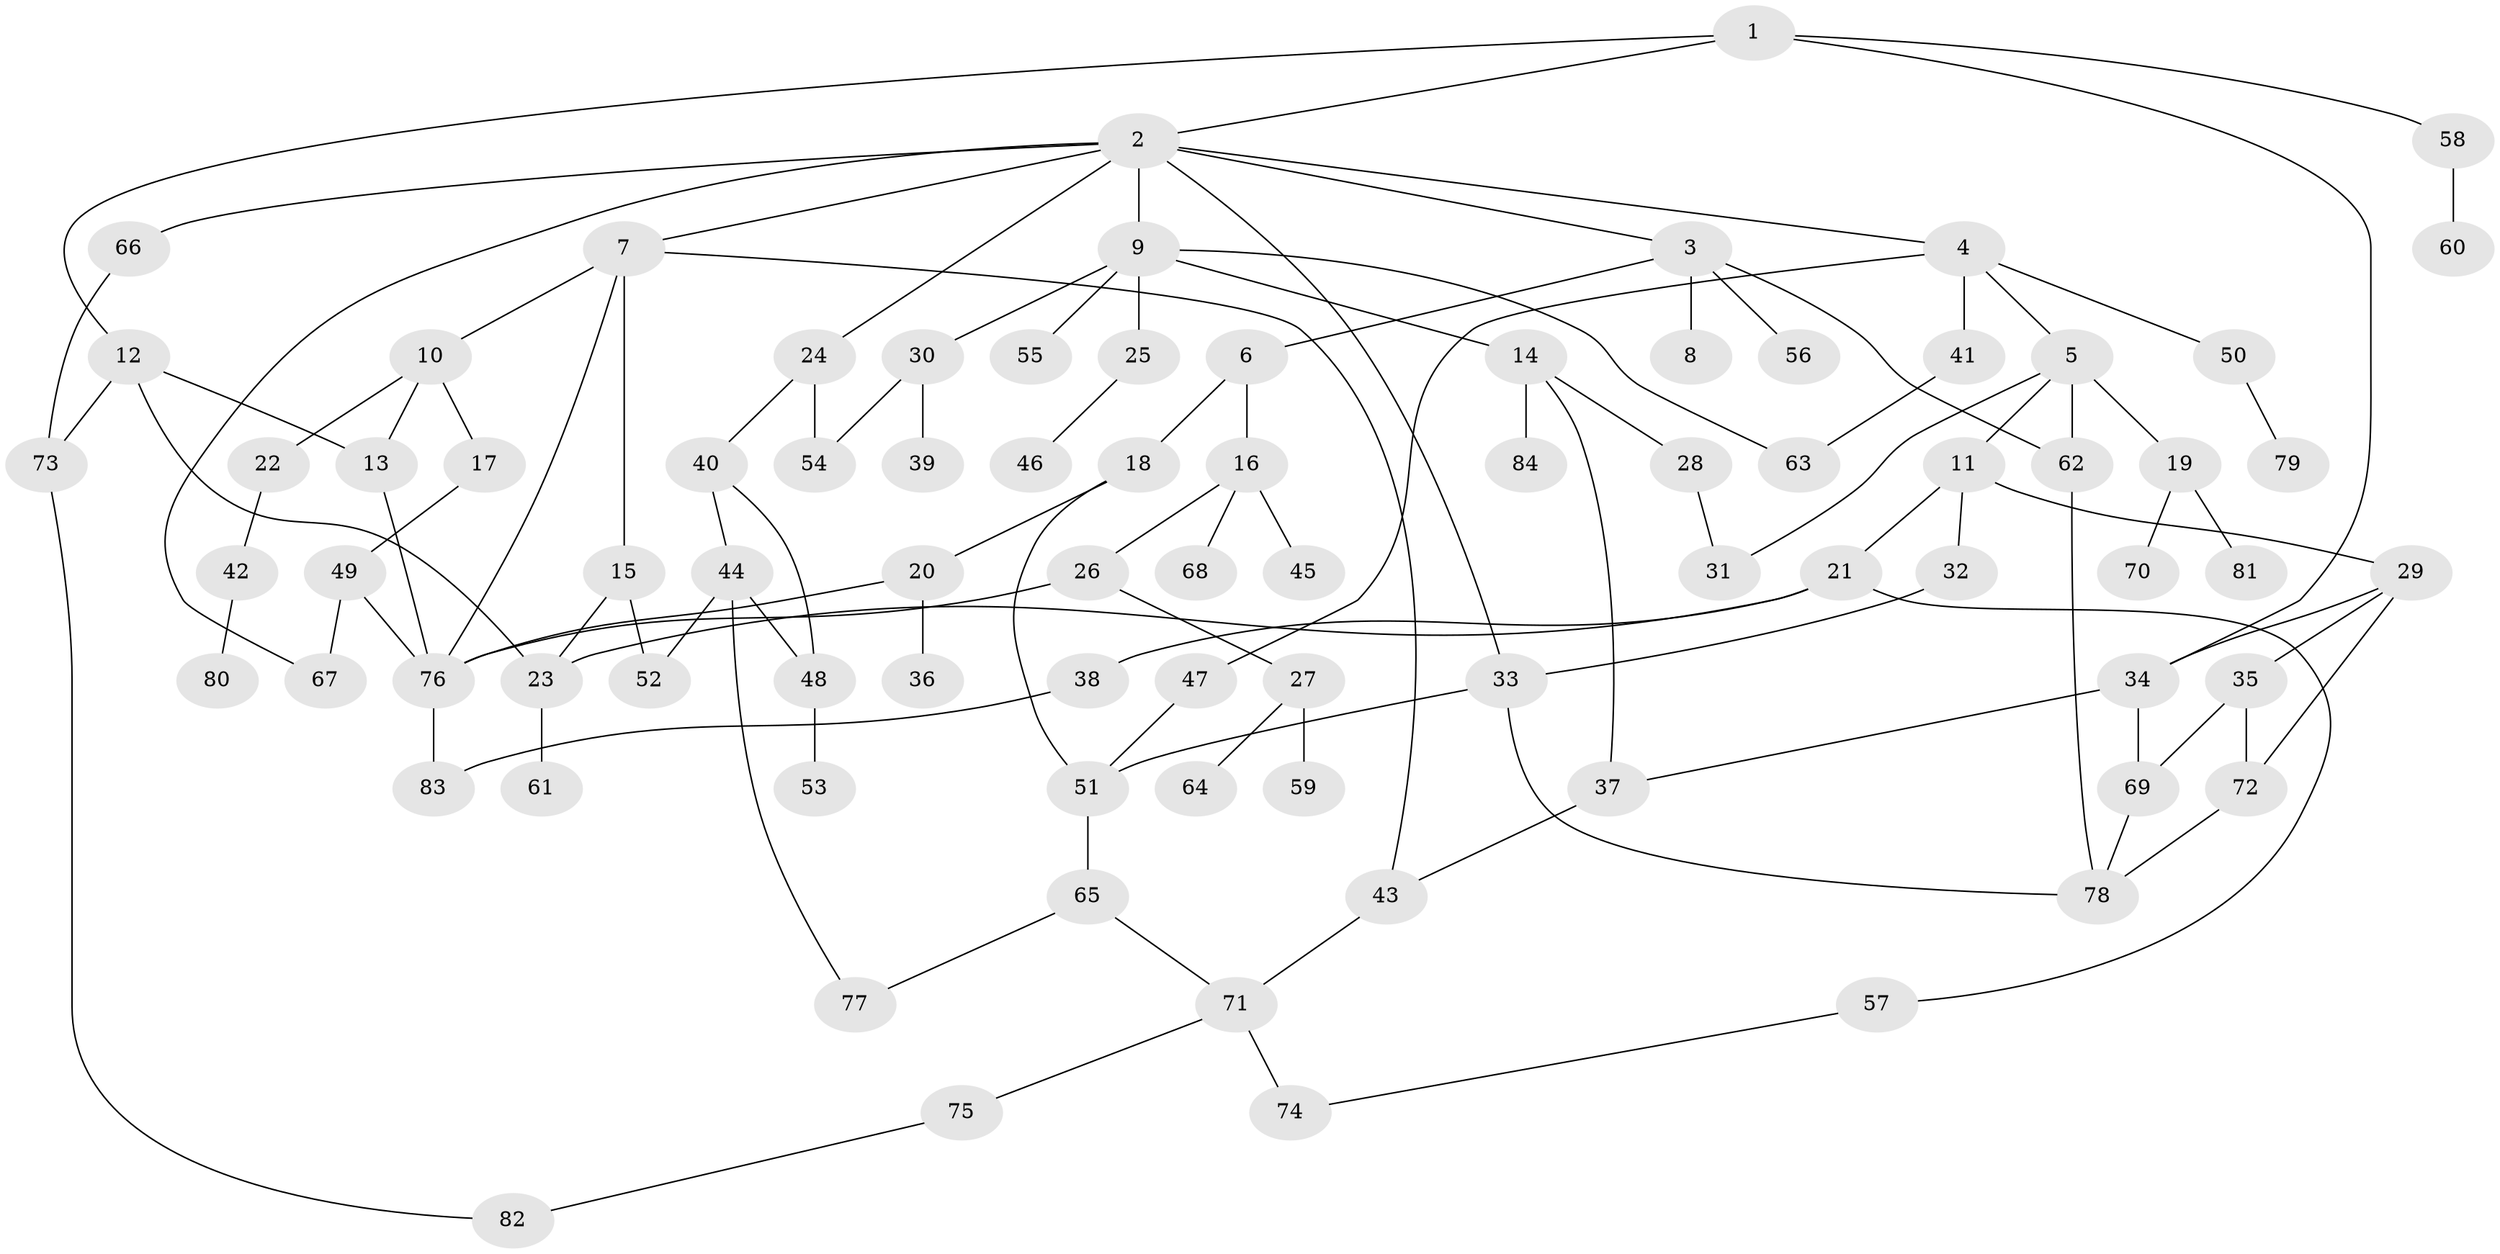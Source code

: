 // coarse degree distribution, {8: 0.04, 2: 0.24, 1: 0.44, 3: 0.08, 11: 0.04, 5: 0.08, 4: 0.08}
// Generated by graph-tools (version 1.1) at 2025/44/03/04/25 21:44:59]
// undirected, 84 vertices, 114 edges
graph export_dot {
graph [start="1"]
  node [color=gray90,style=filled];
  1;
  2;
  3;
  4;
  5;
  6;
  7;
  8;
  9;
  10;
  11;
  12;
  13;
  14;
  15;
  16;
  17;
  18;
  19;
  20;
  21;
  22;
  23;
  24;
  25;
  26;
  27;
  28;
  29;
  30;
  31;
  32;
  33;
  34;
  35;
  36;
  37;
  38;
  39;
  40;
  41;
  42;
  43;
  44;
  45;
  46;
  47;
  48;
  49;
  50;
  51;
  52;
  53;
  54;
  55;
  56;
  57;
  58;
  59;
  60;
  61;
  62;
  63;
  64;
  65;
  66;
  67;
  68;
  69;
  70;
  71;
  72;
  73;
  74;
  75;
  76;
  77;
  78;
  79;
  80;
  81;
  82;
  83;
  84;
  1 -- 2;
  1 -- 12;
  1 -- 34;
  1 -- 58;
  2 -- 3;
  2 -- 4;
  2 -- 7;
  2 -- 9;
  2 -- 24;
  2 -- 66;
  2 -- 67;
  2 -- 33;
  3 -- 6;
  3 -- 8;
  3 -- 56;
  3 -- 62;
  4 -- 5;
  4 -- 41;
  4 -- 47;
  4 -- 50;
  5 -- 11;
  5 -- 19;
  5 -- 62;
  5 -- 31;
  6 -- 16;
  6 -- 18;
  7 -- 10;
  7 -- 15;
  7 -- 43;
  7 -- 76;
  9 -- 14;
  9 -- 25;
  9 -- 30;
  9 -- 55;
  9 -- 63;
  10 -- 17;
  10 -- 22;
  10 -- 13;
  11 -- 21;
  11 -- 29;
  11 -- 32;
  12 -- 13;
  12 -- 23;
  12 -- 73;
  13 -- 76;
  14 -- 28;
  14 -- 84;
  14 -- 37;
  15 -- 52;
  15 -- 23;
  16 -- 26;
  16 -- 45;
  16 -- 68;
  17 -- 49;
  18 -- 20;
  18 -- 51;
  19 -- 70;
  19 -- 81;
  20 -- 36;
  20 -- 76;
  21 -- 38;
  21 -- 57;
  21 -- 23;
  22 -- 42;
  23 -- 61;
  24 -- 40;
  24 -- 54;
  25 -- 46;
  26 -- 27;
  26 -- 76;
  27 -- 59;
  27 -- 64;
  28 -- 31;
  29 -- 35;
  29 -- 72;
  29 -- 34;
  30 -- 39;
  30 -- 54;
  32 -- 33;
  33 -- 51;
  33 -- 78;
  34 -- 37;
  34 -- 69;
  35 -- 69;
  35 -- 72;
  37 -- 43;
  38 -- 83;
  40 -- 44;
  40 -- 48;
  41 -- 63;
  42 -- 80;
  43 -- 71;
  44 -- 77;
  44 -- 52;
  44 -- 48;
  47 -- 51;
  48 -- 53;
  49 -- 76;
  49 -- 67;
  50 -- 79;
  51 -- 65;
  57 -- 74;
  58 -- 60;
  62 -- 78;
  65 -- 71;
  65 -- 77;
  66 -- 73;
  69 -- 78;
  71 -- 74;
  71 -- 75;
  72 -- 78;
  73 -- 82;
  75 -- 82;
  76 -- 83;
}
